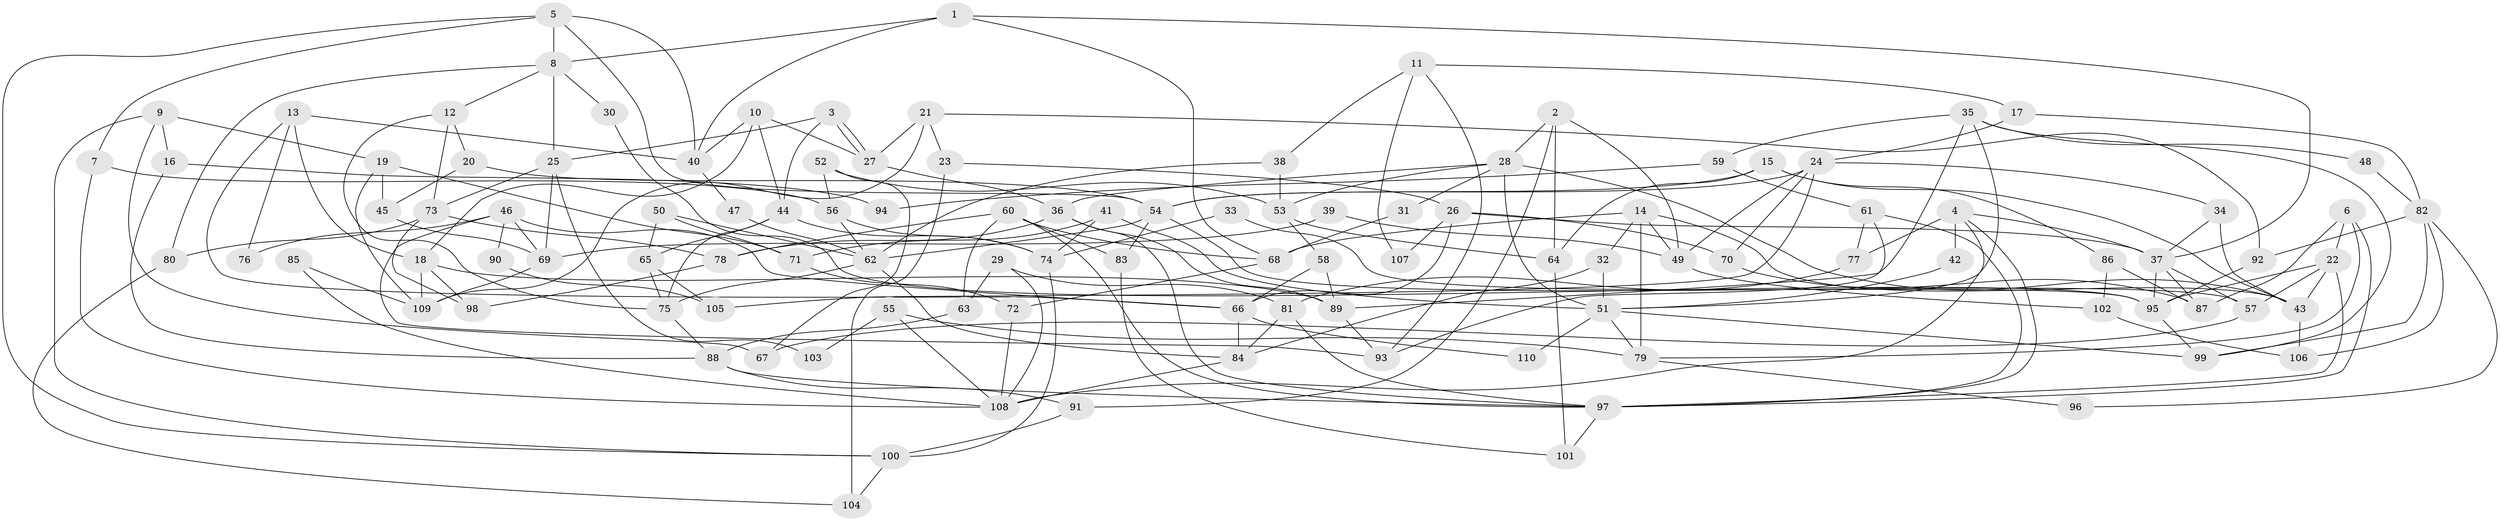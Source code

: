 // Generated by graph-tools (version 1.1) at 2025/50/03/09/25 03:50:14]
// undirected, 110 vertices, 220 edges
graph export_dot {
graph [start="1"]
  node [color=gray90,style=filled];
  1;
  2;
  3;
  4;
  5;
  6;
  7;
  8;
  9;
  10;
  11;
  12;
  13;
  14;
  15;
  16;
  17;
  18;
  19;
  20;
  21;
  22;
  23;
  24;
  25;
  26;
  27;
  28;
  29;
  30;
  31;
  32;
  33;
  34;
  35;
  36;
  37;
  38;
  39;
  40;
  41;
  42;
  43;
  44;
  45;
  46;
  47;
  48;
  49;
  50;
  51;
  52;
  53;
  54;
  55;
  56;
  57;
  58;
  59;
  60;
  61;
  62;
  63;
  64;
  65;
  66;
  67;
  68;
  69;
  70;
  71;
  72;
  73;
  74;
  75;
  76;
  77;
  78;
  79;
  80;
  81;
  82;
  83;
  84;
  85;
  86;
  87;
  88;
  89;
  90;
  91;
  92;
  93;
  94;
  95;
  96;
  97;
  98;
  99;
  100;
  101;
  102;
  103;
  104;
  105;
  106;
  107;
  108;
  109;
  110;
  1 -- 40;
  1 -- 68;
  1 -- 8;
  1 -- 37;
  2 -- 28;
  2 -- 64;
  2 -- 49;
  2 -- 91;
  3 -- 25;
  3 -- 27;
  3 -- 27;
  3 -- 44;
  4 -- 108;
  4 -- 37;
  4 -- 42;
  4 -- 77;
  4 -- 97;
  5 -- 54;
  5 -- 7;
  5 -- 8;
  5 -- 40;
  5 -- 100;
  6 -- 97;
  6 -- 87;
  6 -- 22;
  6 -- 79;
  7 -- 56;
  7 -- 108;
  8 -- 12;
  8 -- 25;
  8 -- 30;
  8 -- 80;
  9 -- 67;
  9 -- 100;
  9 -- 16;
  9 -- 19;
  10 -- 27;
  10 -- 18;
  10 -- 40;
  10 -- 44;
  11 -- 17;
  11 -- 93;
  11 -- 38;
  11 -- 107;
  12 -- 75;
  12 -- 20;
  12 -- 73;
  13 -- 66;
  13 -- 40;
  13 -- 18;
  13 -- 76;
  14 -- 68;
  14 -- 49;
  14 -- 32;
  14 -- 43;
  14 -- 79;
  15 -- 54;
  15 -- 43;
  15 -- 64;
  15 -- 86;
  16 -- 88;
  16 -- 94;
  17 -- 24;
  17 -- 82;
  18 -- 109;
  18 -- 89;
  18 -- 98;
  19 -- 109;
  19 -- 45;
  19 -- 71;
  20 -- 54;
  20 -- 45;
  21 -- 23;
  21 -- 27;
  21 -- 92;
  21 -- 109;
  22 -- 43;
  22 -- 57;
  22 -- 95;
  22 -- 97;
  23 -- 26;
  23 -- 104;
  24 -- 34;
  24 -- 70;
  24 -- 49;
  24 -- 54;
  24 -- 105;
  25 -- 73;
  25 -- 69;
  25 -- 103;
  26 -- 66;
  26 -- 37;
  26 -- 70;
  26 -- 107;
  27 -- 36;
  28 -- 51;
  28 -- 36;
  28 -- 31;
  28 -- 43;
  28 -- 53;
  29 -- 81;
  29 -- 63;
  29 -- 108;
  30 -- 95;
  31 -- 68;
  32 -- 51;
  32 -- 84;
  33 -- 74;
  33 -- 95;
  34 -- 37;
  34 -- 43;
  35 -- 51;
  35 -- 89;
  35 -- 48;
  35 -- 59;
  35 -- 99;
  36 -- 78;
  36 -- 97;
  36 -- 89;
  37 -- 57;
  37 -- 87;
  37 -- 95;
  38 -- 62;
  38 -- 53;
  39 -- 69;
  39 -- 49;
  40 -- 47;
  41 -- 51;
  41 -- 71;
  41 -- 74;
  42 -- 51;
  43 -- 106;
  44 -- 65;
  44 -- 74;
  44 -- 75;
  45 -- 69;
  46 -- 69;
  46 -- 66;
  46 -- 76;
  46 -- 90;
  46 -- 93;
  47 -- 62;
  48 -- 82;
  49 -- 102;
  50 -- 65;
  50 -- 62;
  50 -- 71;
  51 -- 99;
  51 -- 79;
  51 -- 110;
  52 -- 53;
  52 -- 56;
  52 -- 67;
  53 -- 58;
  53 -- 64;
  54 -- 62;
  54 -- 57;
  54 -- 83;
  55 -- 79;
  55 -- 108;
  55 -- 103;
  56 -- 74;
  56 -- 62;
  57 -- 67;
  58 -- 89;
  58 -- 66;
  59 -- 61;
  59 -- 94;
  60 -- 83;
  60 -- 97;
  60 -- 63;
  60 -- 68;
  60 -- 78;
  61 -- 93;
  61 -- 97;
  61 -- 77;
  62 -- 84;
  62 -- 75;
  63 -- 88;
  64 -- 101;
  65 -- 75;
  65 -- 105;
  66 -- 84;
  66 -- 110;
  68 -- 72;
  69 -- 109;
  70 -- 87;
  71 -- 72;
  72 -- 108;
  73 -- 78;
  73 -- 80;
  73 -- 98;
  74 -- 100;
  75 -- 88;
  77 -- 81;
  78 -- 98;
  79 -- 96;
  80 -- 104;
  81 -- 97;
  81 -- 84;
  82 -- 92;
  82 -- 99;
  82 -- 96;
  82 -- 106;
  83 -- 101;
  84 -- 108;
  85 -- 108;
  85 -- 109;
  86 -- 102;
  86 -- 87;
  88 -- 91;
  88 -- 97;
  89 -- 93;
  90 -- 105;
  91 -- 100;
  92 -- 95;
  95 -- 99;
  97 -- 101;
  100 -- 104;
  102 -- 106;
}
